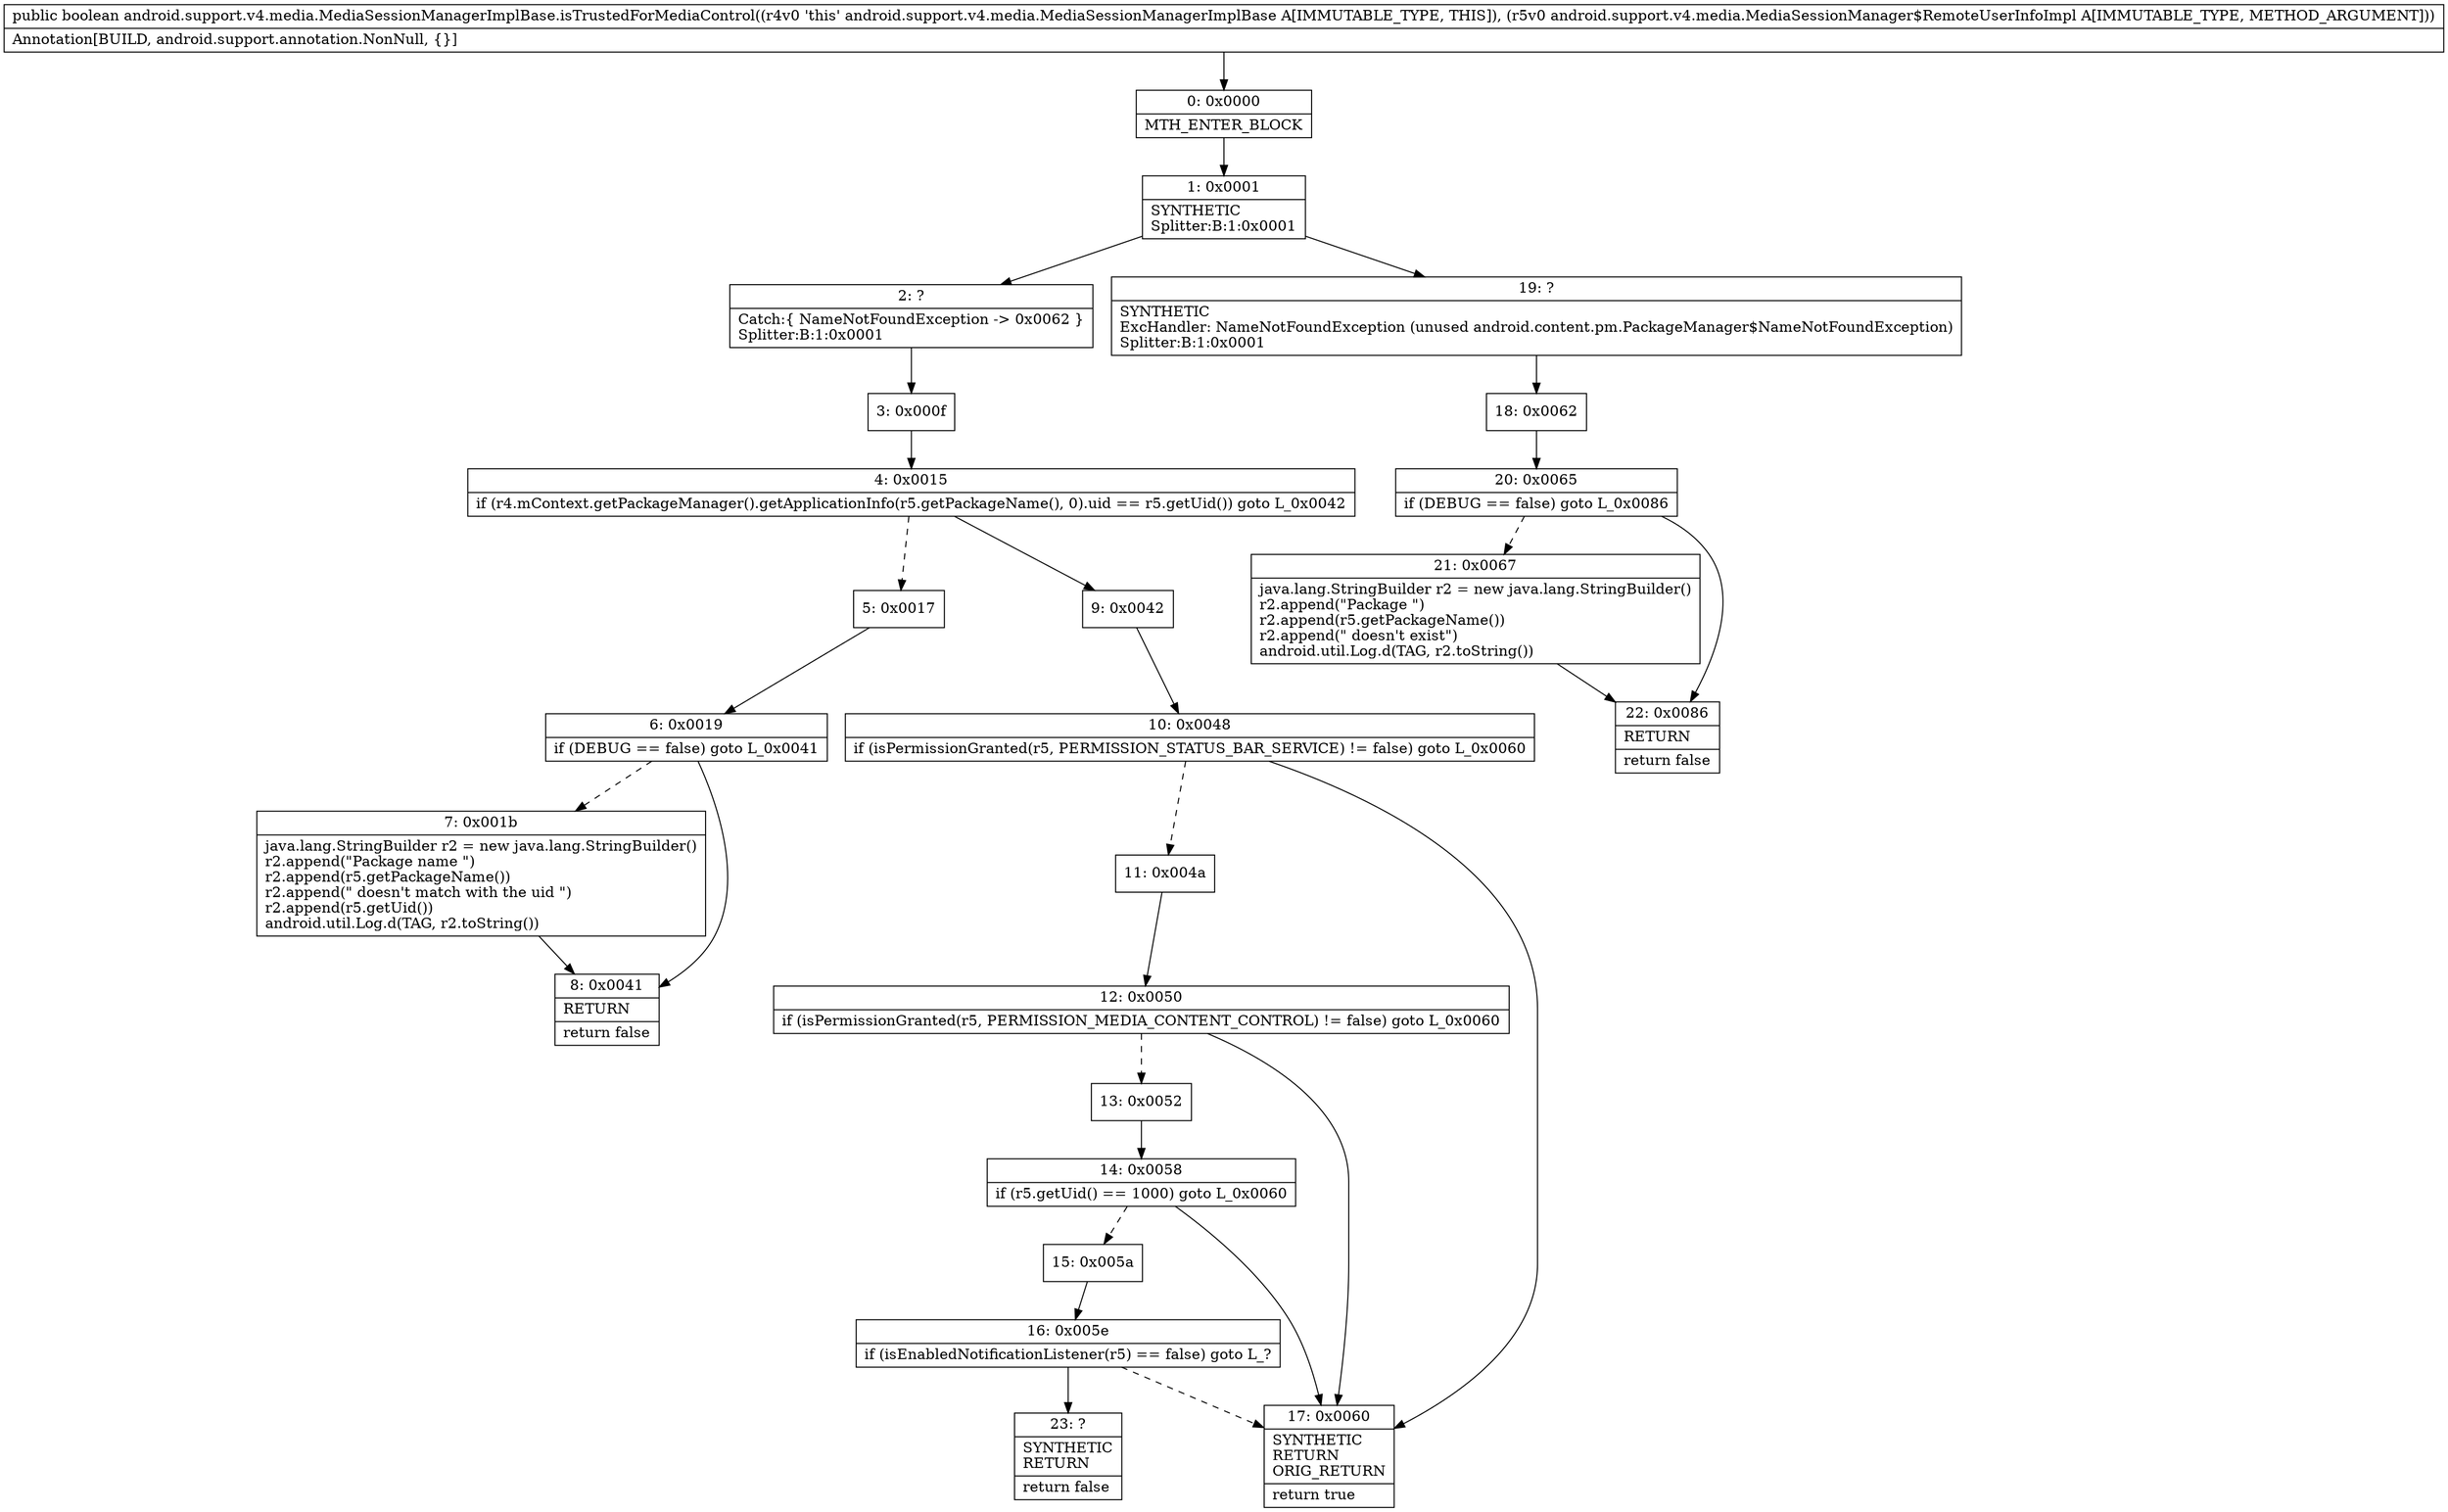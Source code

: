 digraph "CFG forandroid.support.v4.media.MediaSessionManagerImplBase.isTrustedForMediaControl(Landroid\/support\/v4\/media\/MediaSessionManager$RemoteUserInfoImpl;)Z" {
Node_0 [shape=record,label="{0\:\ 0x0000|MTH_ENTER_BLOCK\l}"];
Node_1 [shape=record,label="{1\:\ 0x0001|SYNTHETIC\lSplitter:B:1:0x0001\l}"];
Node_2 [shape=record,label="{2\:\ ?|Catch:\{ NameNotFoundException \-\> 0x0062 \}\lSplitter:B:1:0x0001\l}"];
Node_3 [shape=record,label="{3\:\ 0x000f}"];
Node_4 [shape=record,label="{4\:\ 0x0015|if (r4.mContext.getPackageManager().getApplicationInfo(r5.getPackageName(), 0).uid == r5.getUid()) goto L_0x0042\l}"];
Node_5 [shape=record,label="{5\:\ 0x0017}"];
Node_6 [shape=record,label="{6\:\ 0x0019|if (DEBUG == false) goto L_0x0041\l}"];
Node_7 [shape=record,label="{7\:\ 0x001b|java.lang.StringBuilder r2 = new java.lang.StringBuilder()\lr2.append(\"Package name \")\lr2.append(r5.getPackageName())\lr2.append(\" doesn't match with the uid \")\lr2.append(r5.getUid())\landroid.util.Log.d(TAG, r2.toString())\l}"];
Node_8 [shape=record,label="{8\:\ 0x0041|RETURN\l|return false\l}"];
Node_9 [shape=record,label="{9\:\ 0x0042}"];
Node_10 [shape=record,label="{10\:\ 0x0048|if (isPermissionGranted(r5, PERMISSION_STATUS_BAR_SERVICE) != false) goto L_0x0060\l}"];
Node_11 [shape=record,label="{11\:\ 0x004a}"];
Node_12 [shape=record,label="{12\:\ 0x0050|if (isPermissionGranted(r5, PERMISSION_MEDIA_CONTENT_CONTROL) != false) goto L_0x0060\l}"];
Node_13 [shape=record,label="{13\:\ 0x0052}"];
Node_14 [shape=record,label="{14\:\ 0x0058|if (r5.getUid() == 1000) goto L_0x0060\l}"];
Node_15 [shape=record,label="{15\:\ 0x005a}"];
Node_16 [shape=record,label="{16\:\ 0x005e|if (isEnabledNotificationListener(r5) == false) goto L_?\l}"];
Node_17 [shape=record,label="{17\:\ 0x0060|SYNTHETIC\lRETURN\lORIG_RETURN\l|return true\l}"];
Node_18 [shape=record,label="{18\:\ 0x0062}"];
Node_19 [shape=record,label="{19\:\ ?|SYNTHETIC\lExcHandler: NameNotFoundException (unused android.content.pm.PackageManager$NameNotFoundException)\lSplitter:B:1:0x0001\l}"];
Node_20 [shape=record,label="{20\:\ 0x0065|if (DEBUG == false) goto L_0x0086\l}"];
Node_21 [shape=record,label="{21\:\ 0x0067|java.lang.StringBuilder r2 = new java.lang.StringBuilder()\lr2.append(\"Package \")\lr2.append(r5.getPackageName())\lr2.append(\" doesn't exist\")\landroid.util.Log.d(TAG, r2.toString())\l}"];
Node_22 [shape=record,label="{22\:\ 0x0086|RETURN\l|return false\l}"];
Node_23 [shape=record,label="{23\:\ ?|SYNTHETIC\lRETURN\l|return false\l}"];
MethodNode[shape=record,label="{public boolean android.support.v4.media.MediaSessionManagerImplBase.isTrustedForMediaControl((r4v0 'this' android.support.v4.media.MediaSessionManagerImplBase A[IMMUTABLE_TYPE, THIS]), (r5v0 android.support.v4.media.MediaSessionManager$RemoteUserInfoImpl A[IMMUTABLE_TYPE, METHOD_ARGUMENT]))  | Annotation[BUILD, android.support.annotation.NonNull, \{\}]\l}"];
MethodNode -> Node_0;
Node_0 -> Node_1;
Node_1 -> Node_2;
Node_1 -> Node_19;
Node_2 -> Node_3;
Node_3 -> Node_4;
Node_4 -> Node_5[style=dashed];
Node_4 -> Node_9;
Node_5 -> Node_6;
Node_6 -> Node_7[style=dashed];
Node_6 -> Node_8;
Node_7 -> Node_8;
Node_9 -> Node_10;
Node_10 -> Node_11[style=dashed];
Node_10 -> Node_17;
Node_11 -> Node_12;
Node_12 -> Node_13[style=dashed];
Node_12 -> Node_17;
Node_13 -> Node_14;
Node_14 -> Node_15[style=dashed];
Node_14 -> Node_17;
Node_15 -> Node_16;
Node_16 -> Node_17[style=dashed];
Node_16 -> Node_23;
Node_18 -> Node_20;
Node_19 -> Node_18;
Node_20 -> Node_21[style=dashed];
Node_20 -> Node_22;
Node_21 -> Node_22;
}

